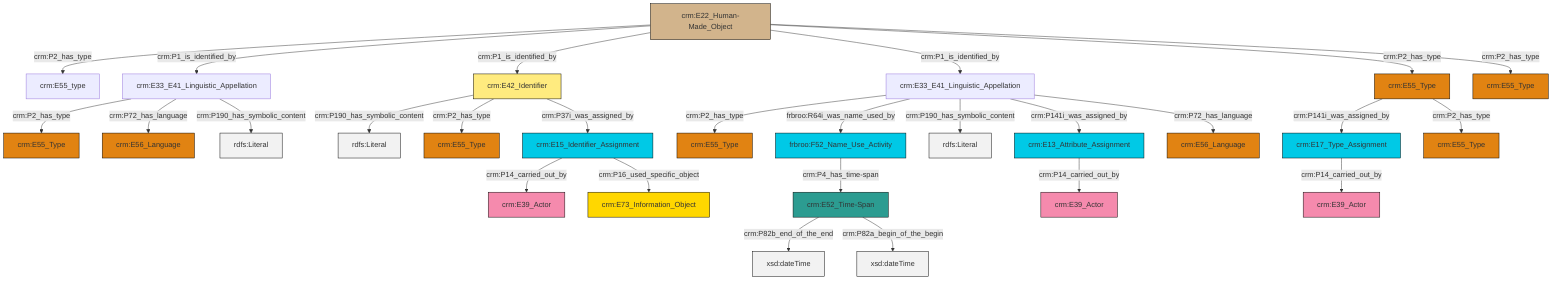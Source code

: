graph TD
classDef Literal fill:#f2f2f2,stroke:#000000;
classDef CRM_Entity fill:#FFFFFF,stroke:#000000;
classDef Temporal_Entity fill:#00C9E6, stroke:#000000;
classDef Type fill:#E18312, stroke:#000000;
classDef Time-Span fill:#2C9C91, stroke:#000000;
classDef Appellation fill:#FFEB7F, stroke:#000000;
classDef Place fill:#008836, stroke:#000000;
classDef Persistent_Item fill:#B266B2, stroke:#000000;
classDef Conceptual_Object fill:#FFD700, stroke:#000000;
classDef Physical_Thing fill:#D2B48C, stroke:#000000;
classDef Actor fill:#f58aad, stroke:#000000;
classDef PC_Classes fill:#4ce600, stroke:#000000;
classDef Multi fill:#cccccc,stroke:#000000;

6["crm:E22_Human-Made_Object"]:::Physical_Thing -->|crm:P2_has_type| 2["crm:E55_type"]:::Default
11["crm:E33_E41_Linguistic_Appellation"]:::Default -->|crm:P2_has_type| 12["crm:E55_Type"]:::Type
13["crm:E13_Attribute_Assignment"]:::Temporal_Entity -->|crm:P14_carried_out_by| 14["crm:E39_Actor"]:::Actor
0["crm:E33_E41_Linguistic_Appellation"]:::Default -->|crm:P2_has_type| 15["crm:E55_Type"]:::Type
11["crm:E33_E41_Linguistic_Appellation"]:::Default -->|crm:P72_has_language| 18["crm:E56_Language"]:::Type
19["crm:E55_Type"]:::Type -->|crm:P141i_was_assigned_by| 20["crm:E17_Type_Assignment"]:::Temporal_Entity
21["frbroo:F52_Name_Use_Activity"]:::Temporal_Entity -->|crm:P4_has_time-span| 22["crm:E52_Time-Span"]:::Time-Span
20["crm:E17_Type_Assignment"]:::Temporal_Entity -->|crm:P14_carried_out_by| 23["crm:E39_Actor"]:::Actor
9["crm:E15_Identifier_Assignment"]:::Temporal_Entity -->|crm:P14_carried_out_by| 25["crm:E39_Actor"]:::Actor
22["crm:E52_Time-Span"]:::Time-Span -->|crm:P82b_end_of_the_end| 27[xsd:dateTime]:::Literal
0["crm:E33_E41_Linguistic_Appellation"]:::Default -->|frbroo:R64i_was_name_used_by| 21["frbroo:F52_Name_Use_Activity"]:::Temporal_Entity
0["crm:E33_E41_Linguistic_Appellation"]:::Default -->|crm:P190_has_symbolic_content| 35[rdfs:Literal]:::Literal
6["crm:E22_Human-Made_Object"]:::Physical_Thing -->|crm:P1_is_identified_by| 11["crm:E33_E41_Linguistic_Appellation"]:::Default
4["crm:E42_Identifier"]:::Appellation -->|crm:P190_has_symbolic_content| 36[rdfs:Literal]:::Literal
11["crm:E33_E41_Linguistic_Appellation"]:::Default -->|crm:P190_has_symbolic_content| 37[rdfs:Literal]:::Literal
6["crm:E22_Human-Made_Object"]:::Physical_Thing -->|crm:P1_is_identified_by| 4["crm:E42_Identifier"]:::Appellation
6["crm:E22_Human-Made_Object"]:::Physical_Thing -->|crm:P1_is_identified_by| 0["crm:E33_E41_Linguistic_Appellation"]:::Default
0["crm:E33_E41_Linguistic_Appellation"]:::Default -->|crm:P141i_was_assigned_by| 13["crm:E13_Attribute_Assignment"]:::Temporal_Entity
19["crm:E55_Type"]:::Type -->|crm:P2_has_type| 33["crm:E55_Type"]:::Type
6["crm:E22_Human-Made_Object"]:::Physical_Thing -->|crm:P2_has_type| 19["crm:E55_Type"]:::Type
6["crm:E22_Human-Made_Object"]:::Physical_Thing -->|crm:P2_has_type| 31["crm:E55_Type"]:::Type
4["crm:E42_Identifier"]:::Appellation -->|crm:P2_has_type| 42["crm:E55_Type"]:::Type
4["crm:E42_Identifier"]:::Appellation -->|crm:P37i_was_assigned_by| 9["crm:E15_Identifier_Assignment"]:::Temporal_Entity
0["crm:E33_E41_Linguistic_Appellation"]:::Default -->|crm:P72_has_language| 16["crm:E56_Language"]:::Type
22["crm:E52_Time-Span"]:::Time-Span -->|crm:P82a_begin_of_the_begin| 49[xsd:dateTime]:::Literal
9["crm:E15_Identifier_Assignment"]:::Temporal_Entity -->|crm:P16_used_specific_object| 7["crm:E73_Information_Object"]:::Conceptual_Object